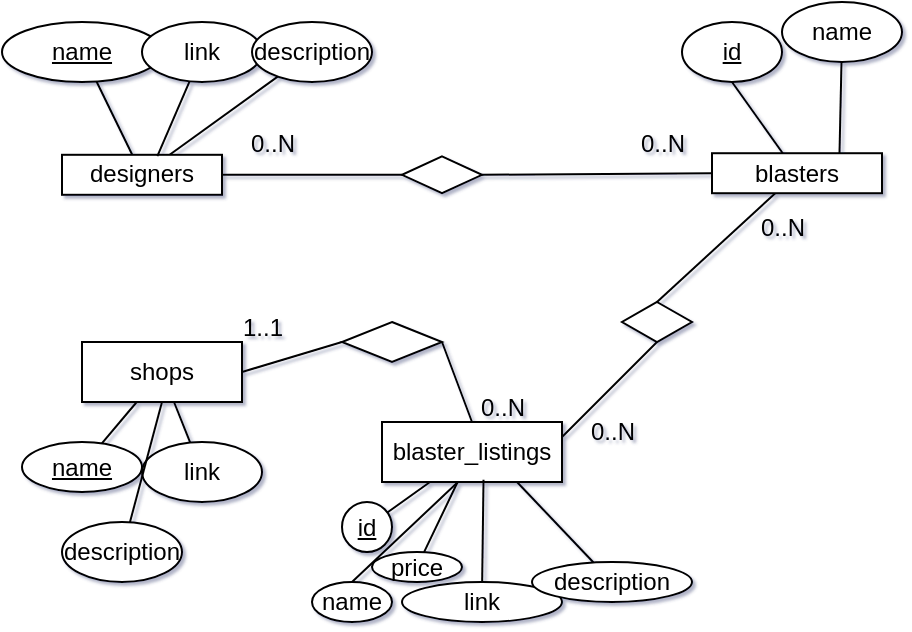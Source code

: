 <mxfile version="21.6.6" type="device">
  <diagram name="Page-1" id="jVRTwSANuptriIAOJ5WK">
    <mxGraphModel dx="794" dy="424" grid="1" gridSize="10" guides="1" tooltips="1" connect="1" arrows="1" fold="1" page="1" pageScale="1" pageWidth="850" pageHeight="1100" math="0" shadow="1">
      <root>
        <mxCell id="0" />
        <mxCell id="1" parent="0" />
        <mxCell id="3hl7cFS-K8GNGfFw6mI9-3" value="" style="rounded=0;orthogonalLoop=1;jettySize=auto;html=1;endArrow=none;endFill=0;" parent="1" source="3hl7cFS-K8GNGfFw6mI9-1" target="3hl7cFS-K8GNGfFw6mI9-2" edge="1">
          <mxGeometry relative="1" as="geometry" />
        </mxCell>
        <mxCell id="7mRlxiWVUr4tO_FYAmdJ-11" value="" style="rounded=0;orthogonalLoop=1;jettySize=auto;html=1;endArrow=none;endFill=0;entryX=0;entryY=0.5;entryDx=0;entryDy=0;" parent="1" source="3hl7cFS-K8GNGfFw6mI9-1" target="7mRlxiWVUr4tO_FYAmdJ-9" edge="1">
          <mxGeometry relative="1" as="geometry" />
        </mxCell>
        <mxCell id="DZtyibXecPL0K3rIrzlG-8" style="rounded=0;orthogonalLoop=1;jettySize=auto;html=1;endArrow=none;endFill=0;" parent="1" source="3hl7cFS-K8GNGfFw6mI9-1" target="DZtyibXecPL0K3rIrzlG-9" edge="1">
          <mxGeometry relative="1" as="geometry">
            <mxPoint x="140" y="70" as="targetPoint" />
          </mxGeometry>
        </mxCell>
        <mxCell id="3hl7cFS-K8GNGfFw6mI9-1" value="designers" style="rounded=0;whiteSpace=wrap;html=1;" parent="1" vertex="1">
          <mxGeometry x="30" y="106.4" width="80" height="20" as="geometry" />
        </mxCell>
        <mxCell id="3hl7cFS-K8GNGfFw6mI9-2" value="&lt;u&gt;name&lt;/u&gt;" style="ellipse;whiteSpace=wrap;html=1;rounded=0;" parent="1" vertex="1">
          <mxGeometry y="40" width="80" height="30" as="geometry" />
        </mxCell>
        <mxCell id="7mRlxiWVUr4tO_FYAmdJ-5" style="rounded=0;orthogonalLoop=1;jettySize=auto;html=1;endArrow=none;endFill=0;entryX=0.596;entryY=0.032;entryDx=0;entryDy=0;entryPerimeter=0;" parent="1" source="7mRlxiWVUr4tO_FYAmdJ-4" target="3hl7cFS-K8GNGfFw6mI9-1" edge="1">
          <mxGeometry relative="1" as="geometry">
            <mxPoint x="150.0" y="160" as="targetPoint" />
          </mxGeometry>
        </mxCell>
        <mxCell id="7mRlxiWVUr4tO_FYAmdJ-4" value="link" style="ellipse;whiteSpace=wrap;html=1;" parent="1" vertex="1">
          <mxGeometry x="70" y="40" width="60" height="30" as="geometry" />
        </mxCell>
        <mxCell id="LDvFnLhQpbpHu-sAu5eW-1" style="rounded=0;orthogonalLoop=1;jettySize=auto;html=1;exitX=0.75;exitY=0;exitDx=0;exitDy=0;endArrow=none;endFill=0;" parent="1" source="7mRlxiWVUr4tO_FYAmdJ-6" target="LDvFnLhQpbpHu-sAu5eW-2" edge="1">
          <mxGeometry relative="1" as="geometry">
            <mxPoint x="470" y="180" as="targetPoint" />
          </mxGeometry>
        </mxCell>
        <mxCell id="DZtyibXecPL0K3rIrzlG-34" value="" style="rounded=0;orthogonalLoop=1;jettySize=auto;html=1;endArrow=none;endFill=0;entryX=0.5;entryY=0;entryDx=0;entryDy=0;" parent="1" source="7mRlxiWVUr4tO_FYAmdJ-6" target="DZtyibXecPL0K3rIrzlG-33" edge="1">
          <mxGeometry relative="1" as="geometry" />
        </mxCell>
        <mxCell id="7mRlxiWVUr4tO_FYAmdJ-6" value="blasters" style="rounded=0;whiteSpace=wrap;html=1;" parent="1" vertex="1">
          <mxGeometry x="355" y="105.61" width="85" height="20" as="geometry" />
        </mxCell>
        <mxCell id="7mRlxiWVUr4tO_FYAmdJ-8" value="" style="rounded=0;orthogonalLoop=1;jettySize=auto;html=1;endArrow=none;endFill=0;exitX=0.5;exitY=1;exitDx=0;exitDy=0;" parent="1" source="7mRlxiWVUr4tO_FYAmdJ-7" target="7mRlxiWVUr4tO_FYAmdJ-6" edge="1">
          <mxGeometry relative="1" as="geometry">
            <mxPoint x="447.438" y="190.003" as="sourcePoint" />
          </mxGeometry>
        </mxCell>
        <mxCell id="7mRlxiWVUr4tO_FYAmdJ-7" value="&lt;u&gt;id&lt;/u&gt;" style="ellipse;whiteSpace=wrap;html=1;" parent="1" vertex="1">
          <mxGeometry x="340" y="40" width="50" height="30" as="geometry" />
        </mxCell>
        <mxCell id="7mRlxiWVUr4tO_FYAmdJ-12" style="rounded=0;orthogonalLoop=1;jettySize=auto;html=1;entryX=0;entryY=0.5;entryDx=0;entryDy=0;endArrow=none;endFill=0;exitX=1;exitY=0.5;exitDx=0;exitDy=0;" parent="1" source="7mRlxiWVUr4tO_FYAmdJ-9" target="7mRlxiWVUr4tO_FYAmdJ-6" edge="1">
          <mxGeometry relative="1" as="geometry" />
        </mxCell>
        <mxCell id="7mRlxiWVUr4tO_FYAmdJ-9" value="" style="rhombus;whiteSpace=wrap;html=1;" parent="1" vertex="1">
          <mxGeometry x="200" y="107.19" width="40" height="18.42" as="geometry" />
        </mxCell>
        <mxCell id="7mRlxiWVUr4tO_FYAmdJ-10" style="edgeStyle=orthogonalEdgeStyle;rounded=0;orthogonalLoop=1;jettySize=auto;html=1;exitX=0.5;exitY=1;exitDx=0;exitDy=0;" parent="1" source="7mRlxiWVUr4tO_FYAmdJ-4" target="7mRlxiWVUr4tO_FYAmdJ-4" edge="1">
          <mxGeometry relative="1" as="geometry" />
        </mxCell>
        <mxCell id="7mRlxiWVUr4tO_FYAmdJ-14" value="0..N" style="text;html=1;align=center;verticalAlign=middle;resizable=0;points=[];autosize=1;strokeColor=none;fillColor=none;" parent="1" vertex="1">
          <mxGeometry x="305" y="85.61" width="50" height="30" as="geometry" />
        </mxCell>
        <mxCell id="7mRlxiWVUr4tO_FYAmdJ-15" value="0..N" style="text;html=1;align=center;verticalAlign=middle;resizable=0;points=[];autosize=1;strokeColor=none;fillColor=none;" parent="1" vertex="1">
          <mxGeometry x="110" y="85.61" width="50" height="30" as="geometry" />
        </mxCell>
        <mxCell id="LDvFnLhQpbpHu-sAu5eW-2" value="name" style="ellipse;whiteSpace=wrap;html=1;" parent="1" vertex="1">
          <mxGeometry x="390" y="30" width="60" height="30" as="geometry" />
        </mxCell>
        <mxCell id="DZtyibXecPL0K3rIrzlG-5" value="" style="rounded=0;orthogonalLoop=1;jettySize=auto;html=1;endArrow=none;endFill=0;" parent="1" source="DZtyibXecPL0K3rIrzlG-3" target="DZtyibXecPL0K3rIrzlG-4" edge="1">
          <mxGeometry relative="1" as="geometry" />
        </mxCell>
        <mxCell id="DZtyibXecPL0K3rIrzlG-3" value="shops" style="whiteSpace=wrap;html=1;" parent="1" vertex="1">
          <mxGeometry x="40" y="200" width="80" height="30" as="geometry" />
        </mxCell>
        <mxCell id="DZtyibXecPL0K3rIrzlG-4" value="&lt;u&gt;name&lt;/u&gt;" style="ellipse;whiteSpace=wrap;html=1;" parent="1" vertex="1">
          <mxGeometry x="10" y="250" width="60" height="25" as="geometry" />
        </mxCell>
        <mxCell id="DZtyibXecPL0K3rIrzlG-7" style="rounded=0;orthogonalLoop=1;jettySize=auto;html=1;endArrow=none;endFill=0;" parent="1" source="DZtyibXecPL0K3rIrzlG-6" target="DZtyibXecPL0K3rIrzlG-3" edge="1">
          <mxGeometry relative="1" as="geometry" />
        </mxCell>
        <mxCell id="DZtyibXecPL0K3rIrzlG-6" value="link" style="ellipse;whiteSpace=wrap;html=1;" parent="1" vertex="1">
          <mxGeometry x="70" y="250" width="60" height="30" as="geometry" />
        </mxCell>
        <mxCell id="DZtyibXecPL0K3rIrzlG-9" value="description" style="ellipse;whiteSpace=wrap;html=1;" parent="1" vertex="1">
          <mxGeometry x="125" y="40" width="60" height="30" as="geometry" />
        </mxCell>
        <mxCell id="DZtyibXecPL0K3rIrzlG-11" style="rounded=0;orthogonalLoop=1;jettySize=auto;html=1;entryX=0.5;entryY=1;entryDx=0;entryDy=0;endArrow=none;endFill=0;" parent="1" source="DZtyibXecPL0K3rIrzlG-10" target="DZtyibXecPL0K3rIrzlG-3" edge="1">
          <mxGeometry relative="1" as="geometry" />
        </mxCell>
        <mxCell id="DZtyibXecPL0K3rIrzlG-10" value="description" style="ellipse;whiteSpace=wrap;html=1;" parent="1" vertex="1">
          <mxGeometry x="30" y="290" width="60" height="30" as="geometry" />
        </mxCell>
        <mxCell id="DZtyibXecPL0K3rIrzlG-16" value="" style="rounded=0;orthogonalLoop=1;jettySize=auto;html=1;endArrow=none;endFill=0;" parent="1" source="DZtyibXecPL0K3rIrzlG-14" target="DZtyibXecPL0K3rIrzlG-15" edge="1">
          <mxGeometry relative="1" as="geometry" />
        </mxCell>
        <mxCell id="DZtyibXecPL0K3rIrzlG-18" value="" style="rounded=0;orthogonalLoop=1;jettySize=auto;html=1;endArrow=none;endFill=0;" parent="1" source="DZtyibXecPL0K3rIrzlG-14" target="DZtyibXecPL0K3rIrzlG-17" edge="1">
          <mxGeometry relative="1" as="geometry" />
        </mxCell>
        <mxCell id="DZtyibXecPL0K3rIrzlG-14" value="blaster_listings" style="whiteSpace=wrap;html=1;" parent="1" vertex="1">
          <mxGeometry x="190" y="240" width="90" height="30" as="geometry" />
        </mxCell>
        <mxCell id="DZtyibXecPL0K3rIrzlG-15" value="&lt;u&gt;id&lt;/u&gt;" style="ellipse;whiteSpace=wrap;html=1;" parent="1" vertex="1">
          <mxGeometry x="170" y="280" width="25" height="25" as="geometry" />
        </mxCell>
        <mxCell id="DZtyibXecPL0K3rIrzlG-17" value="price" style="ellipse;whiteSpace=wrap;html=1;" parent="1" vertex="1">
          <mxGeometry x="185" y="305" width="45" height="15" as="geometry" />
        </mxCell>
        <mxCell id="DZtyibXecPL0K3rIrzlG-22" style="rounded=0;orthogonalLoop=1;jettySize=auto;html=1;entryX=0.564;entryY=0.963;entryDx=0;entryDy=0;entryPerimeter=0;endArrow=none;endFill=0;" parent="1" source="DZtyibXecPL0K3rIrzlG-21" target="DZtyibXecPL0K3rIrzlG-14" edge="1">
          <mxGeometry relative="1" as="geometry" />
        </mxCell>
        <mxCell id="DZtyibXecPL0K3rIrzlG-21" value="link" style="ellipse;whiteSpace=wrap;html=1;" parent="1" vertex="1">
          <mxGeometry x="200" y="320" width="80" height="20" as="geometry" />
        </mxCell>
        <mxCell id="DZtyibXecPL0K3rIrzlG-24" style="rounded=0;orthogonalLoop=1;jettySize=auto;html=1;entryX=0.75;entryY=1;entryDx=0;entryDy=0;endArrow=none;endFill=0;" parent="1" source="DZtyibXecPL0K3rIrzlG-23" target="DZtyibXecPL0K3rIrzlG-14" edge="1">
          <mxGeometry relative="1" as="geometry" />
        </mxCell>
        <mxCell id="DZtyibXecPL0K3rIrzlG-23" value="description" style="ellipse;whiteSpace=wrap;html=1;" parent="1" vertex="1">
          <mxGeometry x="265" y="310" width="80" height="20" as="geometry" />
        </mxCell>
        <mxCell id="DZtyibXecPL0K3rIrzlG-29" style="rounded=0;orthogonalLoop=1;jettySize=auto;html=1;entryX=1;entryY=0.5;entryDx=0;entryDy=0;endArrow=none;endFill=0;exitX=0;exitY=0.5;exitDx=0;exitDy=0;" parent="1" source="DZtyibXecPL0K3rIrzlG-27" target="DZtyibXecPL0K3rIrzlG-3" edge="1">
          <mxGeometry relative="1" as="geometry" />
        </mxCell>
        <mxCell id="DZtyibXecPL0K3rIrzlG-30" style="rounded=0;orthogonalLoop=1;jettySize=auto;html=1;exitX=1;exitY=0.5;exitDx=0;exitDy=0;entryX=0.5;entryY=0;entryDx=0;entryDy=0;endArrow=none;endFill=0;" parent="1" source="DZtyibXecPL0K3rIrzlG-27" target="DZtyibXecPL0K3rIrzlG-14" edge="1">
          <mxGeometry relative="1" as="geometry" />
        </mxCell>
        <mxCell id="DZtyibXecPL0K3rIrzlG-27" value="" style="rhombus;whiteSpace=wrap;html=1;" parent="1" vertex="1">
          <mxGeometry x="170" y="190" width="50" height="20" as="geometry" />
        </mxCell>
        <mxCell id="DZtyibXecPL0K3rIrzlG-31" value="0..N" style="text;html=1;align=center;verticalAlign=middle;resizable=0;points=[];autosize=1;strokeColor=none;fillColor=none;" parent="1" vertex="1">
          <mxGeometry x="225" y="218" width="50" height="30" as="geometry" />
        </mxCell>
        <mxCell id="DZtyibXecPL0K3rIrzlG-32" value="1..1" style="text;html=1;align=center;verticalAlign=middle;resizable=0;points=[];autosize=1;strokeColor=none;fillColor=none;" parent="1" vertex="1">
          <mxGeometry x="110" y="178" width="40" height="30" as="geometry" />
        </mxCell>
        <mxCell id="3MKL6M3v6x6dqjtd1o5H-1" style="rounded=0;orthogonalLoop=1;jettySize=auto;html=1;entryX=1;entryY=0.25;entryDx=0;entryDy=0;exitX=0.5;exitY=1;exitDx=0;exitDy=0;endArrow=none;endFill=0;" parent="1" source="DZtyibXecPL0K3rIrzlG-33" target="DZtyibXecPL0K3rIrzlG-14" edge="1">
          <mxGeometry relative="1" as="geometry" />
        </mxCell>
        <mxCell id="DZtyibXecPL0K3rIrzlG-33" value="" style="rhombus;whiteSpace=wrap;html=1;rounded=0;" parent="1" vertex="1">
          <mxGeometry x="310" y="180" width="35" height="20" as="geometry" />
        </mxCell>
        <mxCell id="3MKL6M3v6x6dqjtd1o5H-2" value="0..N" style="text;html=1;align=center;verticalAlign=middle;resizable=0;points=[];autosize=1;strokeColor=none;fillColor=none;" parent="1" vertex="1">
          <mxGeometry x="365" y="128" width="50" height="30" as="geometry" />
        </mxCell>
        <mxCell id="3MKL6M3v6x6dqjtd1o5H-3" value="0..N" style="text;html=1;align=center;verticalAlign=middle;resizable=0;points=[];autosize=1;strokeColor=none;fillColor=none;" parent="1" vertex="1">
          <mxGeometry x="280" y="230" width="50" height="30" as="geometry" />
        </mxCell>
        <mxCell id="d2FX3A2YHamCzMUw67bL-2" style="rounded=0;orthogonalLoop=1;jettySize=auto;html=1;entryX=0.422;entryY=1;entryDx=0;entryDy=0;entryPerimeter=0;endArrow=none;endFill=0;exitX=0.5;exitY=0;exitDx=0;exitDy=0;" edge="1" parent="1" source="d2FX3A2YHamCzMUw67bL-1" target="DZtyibXecPL0K3rIrzlG-14">
          <mxGeometry relative="1" as="geometry" />
        </mxCell>
        <mxCell id="d2FX3A2YHamCzMUw67bL-1" value="name" style="ellipse;whiteSpace=wrap;html=1;" vertex="1" parent="1">
          <mxGeometry x="155" y="320" width="40" height="20" as="geometry" />
        </mxCell>
      </root>
    </mxGraphModel>
  </diagram>
</mxfile>
